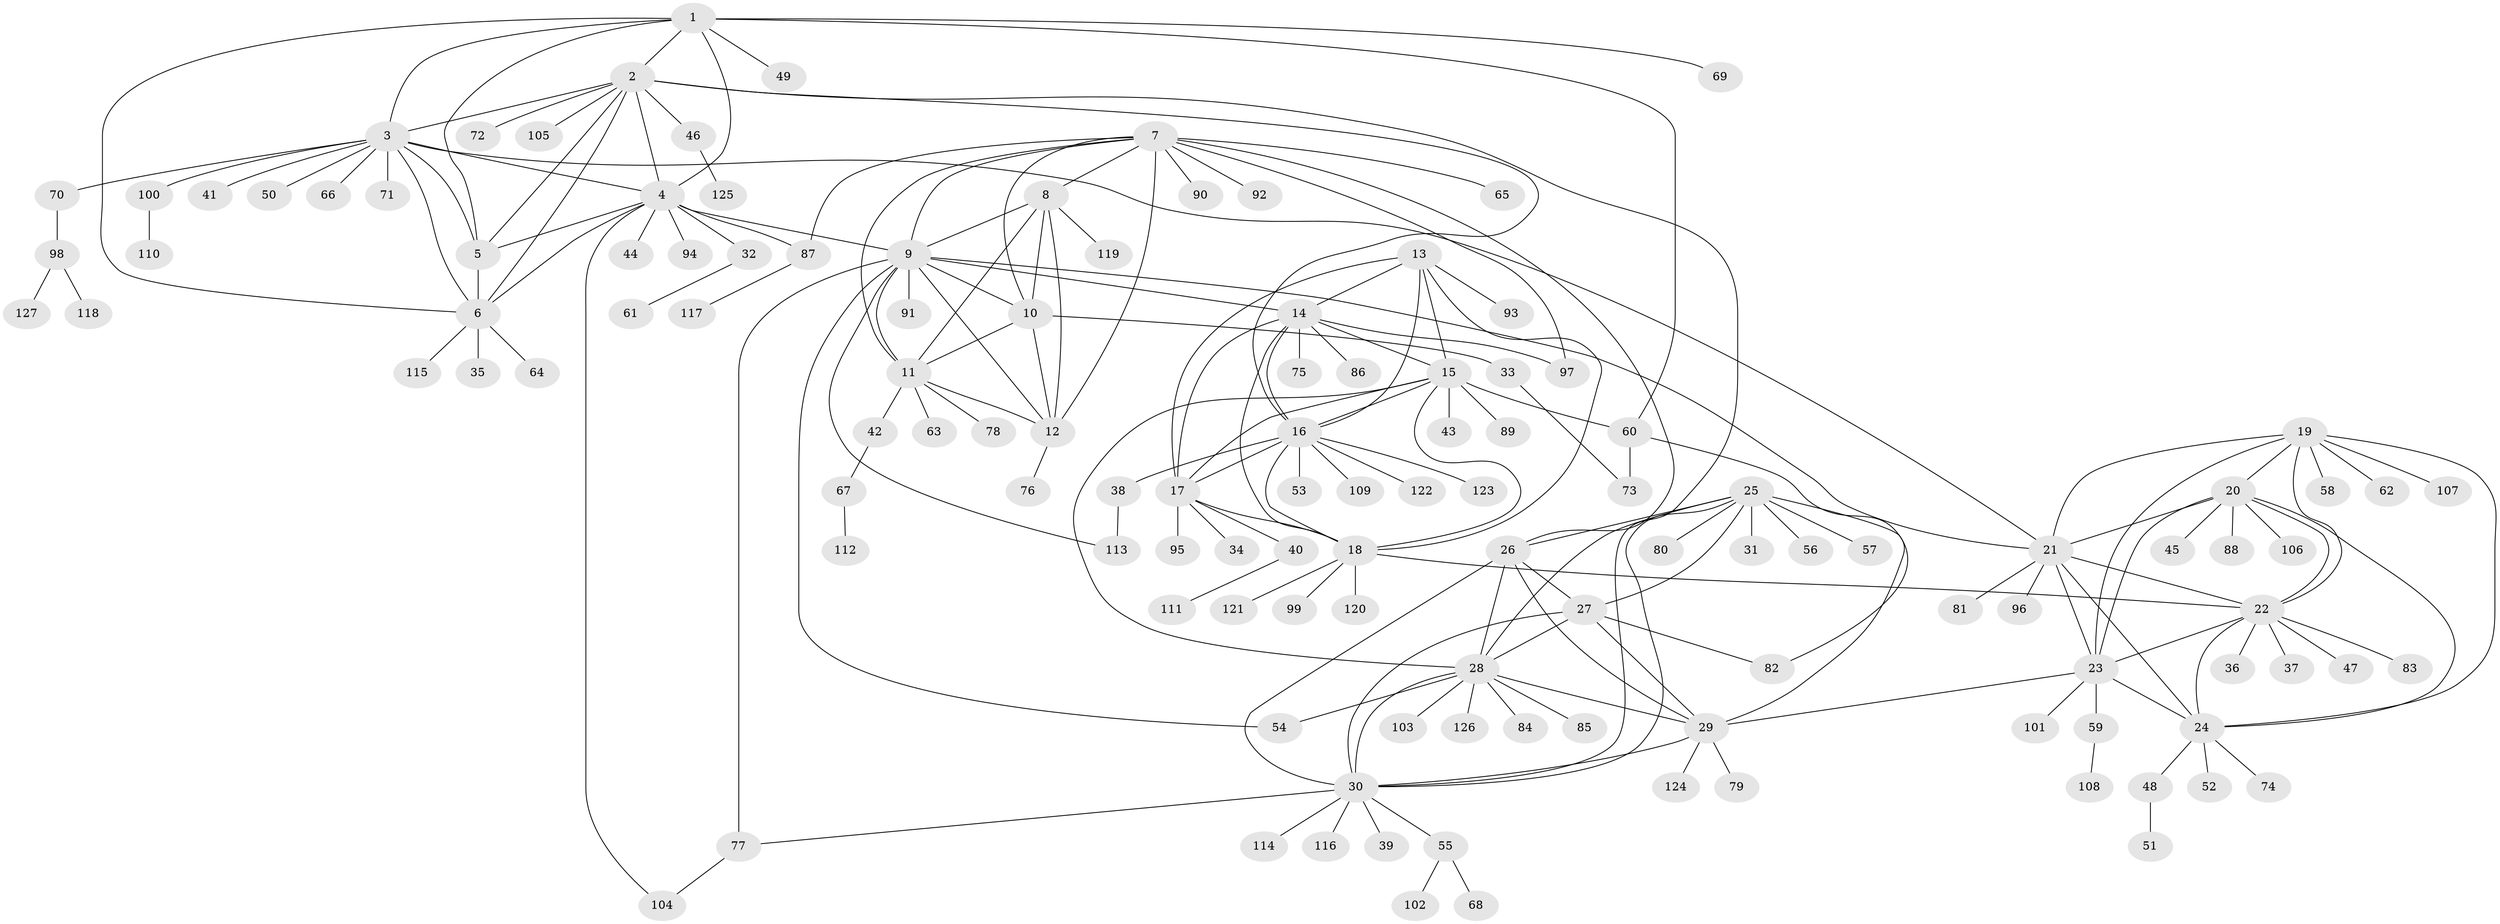 // Generated by graph-tools (version 1.1) at 2025/55/03/09/25 04:55:34]
// undirected, 127 vertices, 191 edges
graph export_dot {
graph [start="1"]
  node [color=gray90,style=filled];
  1;
  2;
  3;
  4;
  5;
  6;
  7;
  8;
  9;
  10;
  11;
  12;
  13;
  14;
  15;
  16;
  17;
  18;
  19;
  20;
  21;
  22;
  23;
  24;
  25;
  26;
  27;
  28;
  29;
  30;
  31;
  32;
  33;
  34;
  35;
  36;
  37;
  38;
  39;
  40;
  41;
  42;
  43;
  44;
  45;
  46;
  47;
  48;
  49;
  50;
  51;
  52;
  53;
  54;
  55;
  56;
  57;
  58;
  59;
  60;
  61;
  62;
  63;
  64;
  65;
  66;
  67;
  68;
  69;
  70;
  71;
  72;
  73;
  74;
  75;
  76;
  77;
  78;
  79;
  80;
  81;
  82;
  83;
  84;
  85;
  86;
  87;
  88;
  89;
  90;
  91;
  92;
  93;
  94;
  95;
  96;
  97;
  98;
  99;
  100;
  101;
  102;
  103;
  104;
  105;
  106;
  107;
  108;
  109;
  110;
  111;
  112;
  113;
  114;
  115;
  116;
  117;
  118;
  119;
  120;
  121;
  122;
  123;
  124;
  125;
  126;
  127;
  1 -- 2;
  1 -- 3;
  1 -- 4;
  1 -- 5;
  1 -- 6;
  1 -- 49;
  1 -- 60;
  1 -- 69;
  2 -- 3;
  2 -- 4;
  2 -- 5;
  2 -- 6;
  2 -- 16;
  2 -- 30;
  2 -- 46;
  2 -- 72;
  2 -- 105;
  3 -- 4;
  3 -- 5;
  3 -- 6;
  3 -- 21;
  3 -- 41;
  3 -- 50;
  3 -- 66;
  3 -- 70;
  3 -- 71;
  3 -- 100;
  4 -- 5;
  4 -- 6;
  4 -- 9;
  4 -- 32;
  4 -- 44;
  4 -- 87;
  4 -- 94;
  4 -- 104;
  5 -- 6;
  6 -- 35;
  6 -- 64;
  6 -- 115;
  7 -- 8;
  7 -- 9;
  7 -- 10;
  7 -- 11;
  7 -- 12;
  7 -- 26;
  7 -- 65;
  7 -- 87;
  7 -- 90;
  7 -- 92;
  7 -- 97;
  8 -- 9;
  8 -- 10;
  8 -- 11;
  8 -- 12;
  8 -- 119;
  9 -- 10;
  9 -- 11;
  9 -- 12;
  9 -- 14;
  9 -- 21;
  9 -- 54;
  9 -- 77;
  9 -- 91;
  9 -- 113;
  10 -- 11;
  10 -- 12;
  10 -- 33;
  11 -- 12;
  11 -- 42;
  11 -- 63;
  11 -- 78;
  12 -- 76;
  13 -- 14;
  13 -- 15;
  13 -- 16;
  13 -- 17;
  13 -- 18;
  13 -- 93;
  14 -- 15;
  14 -- 16;
  14 -- 17;
  14 -- 18;
  14 -- 75;
  14 -- 86;
  14 -- 97;
  15 -- 16;
  15 -- 17;
  15 -- 18;
  15 -- 28;
  15 -- 43;
  15 -- 60;
  15 -- 89;
  16 -- 17;
  16 -- 18;
  16 -- 38;
  16 -- 53;
  16 -- 109;
  16 -- 122;
  16 -- 123;
  17 -- 18;
  17 -- 34;
  17 -- 40;
  17 -- 95;
  18 -- 22;
  18 -- 99;
  18 -- 120;
  18 -- 121;
  19 -- 20;
  19 -- 21;
  19 -- 22;
  19 -- 23;
  19 -- 24;
  19 -- 58;
  19 -- 62;
  19 -- 107;
  20 -- 21;
  20 -- 22;
  20 -- 23;
  20 -- 24;
  20 -- 45;
  20 -- 88;
  20 -- 106;
  21 -- 22;
  21 -- 23;
  21 -- 24;
  21 -- 81;
  21 -- 96;
  22 -- 23;
  22 -- 24;
  22 -- 36;
  22 -- 37;
  22 -- 47;
  22 -- 83;
  23 -- 24;
  23 -- 29;
  23 -- 59;
  23 -- 101;
  24 -- 48;
  24 -- 52;
  24 -- 74;
  25 -- 26;
  25 -- 27;
  25 -- 28;
  25 -- 29;
  25 -- 30;
  25 -- 31;
  25 -- 56;
  25 -- 57;
  25 -- 80;
  26 -- 27;
  26 -- 28;
  26 -- 29;
  26 -- 30;
  27 -- 28;
  27 -- 29;
  27 -- 30;
  27 -- 82;
  28 -- 29;
  28 -- 30;
  28 -- 54;
  28 -- 84;
  28 -- 85;
  28 -- 103;
  28 -- 126;
  29 -- 30;
  29 -- 79;
  29 -- 124;
  30 -- 39;
  30 -- 55;
  30 -- 77;
  30 -- 114;
  30 -- 116;
  32 -- 61;
  33 -- 73;
  38 -- 113;
  40 -- 111;
  42 -- 67;
  46 -- 125;
  48 -- 51;
  55 -- 68;
  55 -- 102;
  59 -- 108;
  60 -- 73;
  60 -- 82;
  67 -- 112;
  70 -- 98;
  77 -- 104;
  87 -- 117;
  98 -- 118;
  98 -- 127;
  100 -- 110;
}
